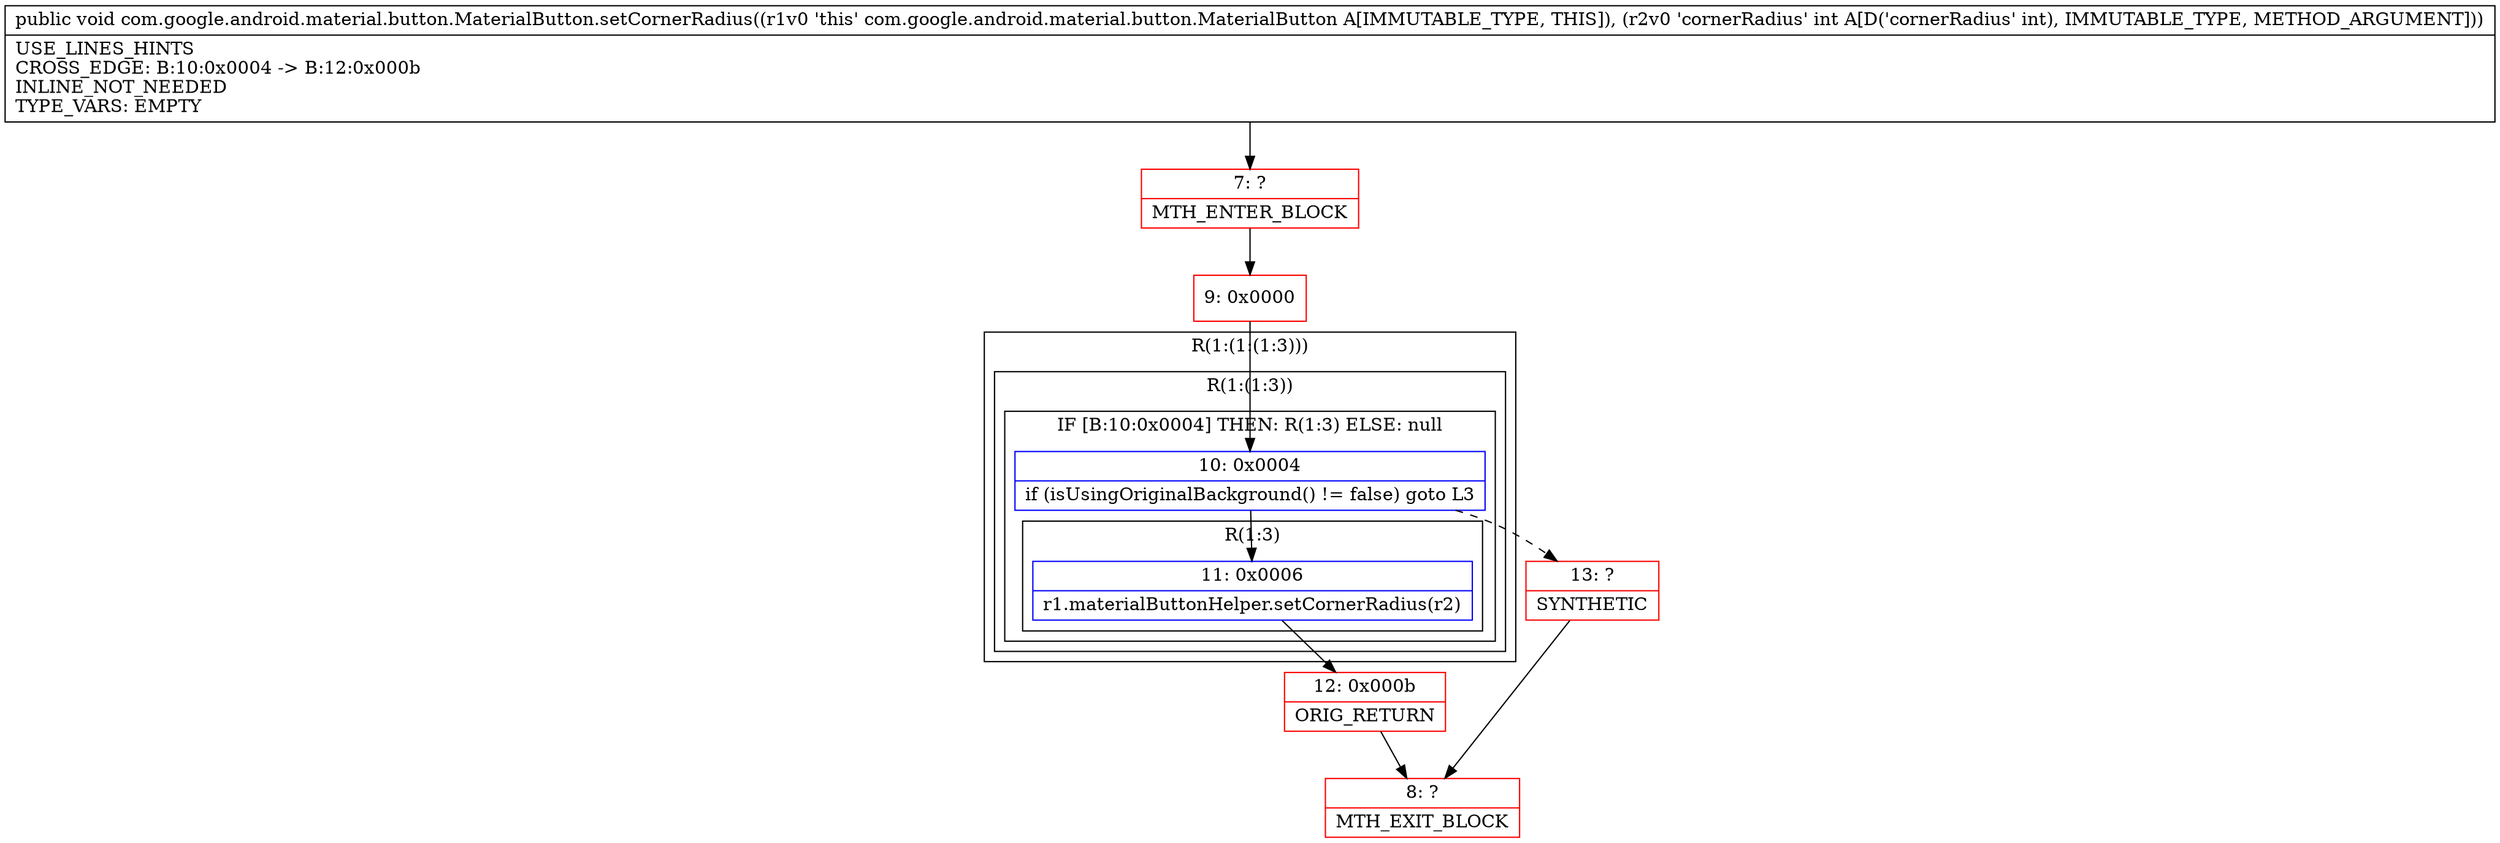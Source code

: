digraph "CFG forcom.google.android.material.button.MaterialButton.setCornerRadius(I)V" {
subgraph cluster_Region_848287567 {
label = "R(1:(1:(1:3)))";
node [shape=record,color=blue];
subgraph cluster_Region_1984670463 {
label = "R(1:(1:3))";
node [shape=record,color=blue];
subgraph cluster_IfRegion_1328223546 {
label = "IF [B:10:0x0004] THEN: R(1:3) ELSE: null";
node [shape=record,color=blue];
Node_10 [shape=record,label="{10\:\ 0x0004|if (isUsingOriginalBackground() != false) goto L3\l}"];
subgraph cluster_Region_1332961292 {
label = "R(1:3)";
node [shape=record,color=blue];
Node_11 [shape=record,label="{11\:\ 0x0006|r1.materialButtonHelper.setCornerRadius(r2)\l}"];
}
}
}
}
Node_7 [shape=record,color=red,label="{7\:\ ?|MTH_ENTER_BLOCK\l}"];
Node_9 [shape=record,color=red,label="{9\:\ 0x0000}"];
Node_12 [shape=record,color=red,label="{12\:\ 0x000b|ORIG_RETURN\l}"];
Node_8 [shape=record,color=red,label="{8\:\ ?|MTH_EXIT_BLOCK\l}"];
Node_13 [shape=record,color=red,label="{13\:\ ?|SYNTHETIC\l}"];
MethodNode[shape=record,label="{public void com.google.android.material.button.MaterialButton.setCornerRadius((r1v0 'this' com.google.android.material.button.MaterialButton A[IMMUTABLE_TYPE, THIS]), (r2v0 'cornerRadius' int A[D('cornerRadius' int), IMMUTABLE_TYPE, METHOD_ARGUMENT]))  | USE_LINES_HINTS\lCROSS_EDGE: B:10:0x0004 \-\> B:12:0x000b\lINLINE_NOT_NEEDED\lTYPE_VARS: EMPTY\l}"];
MethodNode -> Node_7;Node_10 -> Node_11;
Node_10 -> Node_13[style=dashed];
Node_11 -> Node_12;
Node_7 -> Node_9;
Node_9 -> Node_10;
Node_12 -> Node_8;
Node_13 -> Node_8;
}

